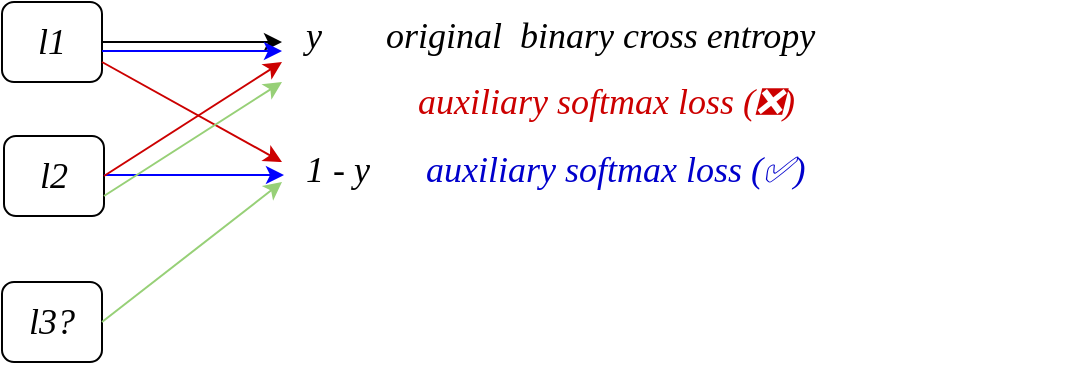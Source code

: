 <mxfile version="22.1.21" type="github">
  <diagram name="第 1 页" id="kyXWMlykcikelZ40TG3e">
    <mxGraphModel dx="1026" dy="685" grid="1" gridSize="10" guides="1" tooltips="1" connect="1" arrows="1" fold="1" page="1" pageScale="1" pageWidth="827" pageHeight="1169" math="0" shadow="0">
      <root>
        <mxCell id="0" />
        <mxCell id="1" parent="0" />
        <mxCell id="CVDlLkDqmx-SYbwejSdZ-1" value="&lt;i&gt;&lt;font style=&quot;font-size: 18px;&quot; face=&quot;Georgia&quot;&gt;l1&lt;/font&gt;&lt;/i&gt;" style="rounded=1;whiteSpace=wrap;html=1;" parent="1" vertex="1">
          <mxGeometry x="100" y="240" width="50" height="40" as="geometry" />
        </mxCell>
        <mxCell id="CVDlLkDqmx-SYbwejSdZ-2" value="" style="endArrow=classic;html=1;rounded=0;exitX=1;exitY=0.5;exitDx=0;exitDy=0;" parent="1" source="CVDlLkDqmx-SYbwejSdZ-1" edge="1">
          <mxGeometry width="50" height="50" relative="1" as="geometry">
            <mxPoint x="190" y="270" as="sourcePoint" />
            <mxPoint x="240" y="260" as="targetPoint" />
          </mxGeometry>
        </mxCell>
        <mxCell id="CVDlLkDqmx-SYbwejSdZ-3" value="&lt;div style=&quot;text-align: center;&quot;&gt;&lt;span style=&quot;background-color: initial; font-size: 18px;&quot;&gt;&lt;font face=&quot;Georgia&quot;&gt;&lt;i&gt;y&lt;/i&gt;&lt;/font&gt;&lt;/span&gt;&lt;/div&gt;" style="text;whiteSpace=wrap;html=1;" parent="1" vertex="1">
          <mxGeometry x="250" y="240" width="50" height="50" as="geometry" />
        </mxCell>
        <mxCell id="CVDlLkDqmx-SYbwejSdZ-4" value="&lt;div style=&quot;text-align: center;&quot;&gt;&lt;span style=&quot;background-color: initial; font-size: 18px;&quot;&gt;&lt;font face=&quot;Georgia&quot;&gt;&lt;i&gt;original&amp;nbsp; binary cross entropy&lt;/i&gt;&lt;/font&gt;&lt;/span&gt;&lt;/div&gt;" style="text;whiteSpace=wrap;html=1;" parent="1" vertex="1">
          <mxGeometry x="290" y="240" width="330" height="50" as="geometry" />
        </mxCell>
        <mxCell id="CVDlLkDqmx-SYbwejSdZ-5" value="&lt;i&gt;&lt;font style=&quot;font-size: 18px;&quot; face=&quot;Georgia&quot;&gt;l2&lt;/font&gt;&lt;/i&gt;" style="rounded=1;whiteSpace=wrap;html=1;" parent="1" vertex="1">
          <mxGeometry x="101" y="307" width="50" height="40" as="geometry" />
        </mxCell>
        <mxCell id="CVDlLkDqmx-SYbwejSdZ-6" value="" style="endArrow=classic;html=1;rounded=0;exitX=1;exitY=0.5;exitDx=0;exitDy=0;strokeColor=#0000FF;" parent="1" edge="1">
          <mxGeometry width="50" height="50" relative="1" as="geometry">
            <mxPoint x="151" y="326.5" as="sourcePoint" />
            <mxPoint x="241" y="326.5" as="targetPoint" />
          </mxGeometry>
        </mxCell>
        <mxCell id="CVDlLkDqmx-SYbwejSdZ-7" value="&lt;div style=&quot;text-align: center;&quot;&gt;&lt;font face=&quot;Georgia&quot;&gt;&lt;span style=&quot;font-size: 18px;&quot;&gt;&lt;i&gt;1 - y&lt;/i&gt;&lt;/span&gt;&lt;/font&gt;&lt;/div&gt;" style="text;whiteSpace=wrap;html=1;" parent="1" vertex="1">
          <mxGeometry x="250" y="307" width="50" height="50" as="geometry" />
        </mxCell>
        <mxCell id="CVDlLkDqmx-SYbwejSdZ-8" value="" style="endArrow=classic;html=1;rounded=0;exitX=1;exitY=0.5;exitDx=0;exitDy=0;strokeColor=#0000FF;" parent="1" edge="1">
          <mxGeometry width="50" height="50" relative="1" as="geometry">
            <mxPoint x="150" y="264.5" as="sourcePoint" />
            <mxPoint x="240" y="264.5" as="targetPoint" />
          </mxGeometry>
        </mxCell>
        <mxCell id="CVDlLkDqmx-SYbwejSdZ-9" value="&lt;font color=&quot;#0000cc&quot; face=&quot;Georgia&quot;&gt;&lt;span style=&quot;font-size: 18px;&quot;&gt;&lt;i&gt;auxiliary softmax loss (✅)&lt;/i&gt;&lt;/span&gt;&lt;/font&gt;" style="text;whiteSpace=wrap;html=1;" parent="1" vertex="1">
          <mxGeometry x="310" y="307" width="330" height="50" as="geometry" />
        </mxCell>
        <mxCell id="CVDlLkDqmx-SYbwejSdZ-10" value="" style="endArrow=classic;html=1;rounded=0;exitX=1;exitY=0.5;exitDx=0;exitDy=0;strokeColor=#CC0000;" parent="1" source="CVDlLkDqmx-SYbwejSdZ-5" edge="1">
          <mxGeometry width="50" height="50" relative="1" as="geometry">
            <mxPoint x="160" y="320" as="sourcePoint" />
            <mxPoint x="240" y="270" as="targetPoint" />
          </mxGeometry>
        </mxCell>
        <mxCell id="CVDlLkDqmx-SYbwejSdZ-11" value="" style="endArrow=classic;html=1;rounded=0;exitX=1;exitY=0.75;exitDx=0;exitDy=0;strokeColor=#CC0000;" parent="1" source="CVDlLkDqmx-SYbwejSdZ-1" edge="1">
          <mxGeometry width="50" height="50" relative="1" as="geometry">
            <mxPoint x="161" y="337" as="sourcePoint" />
            <mxPoint x="240" y="320" as="targetPoint" />
          </mxGeometry>
        </mxCell>
        <mxCell id="CVDlLkDqmx-SYbwejSdZ-12" value="&lt;font color=&quot;#cc0000&quot; face=&quot;Georgia&quot;&gt;&lt;span style=&quot;font-size: 18px;&quot;&gt;&lt;i style=&quot;&quot;&gt;auxiliary softmax loss (❎)&lt;/i&gt;&lt;/span&gt;&lt;/font&gt;" style="text;whiteSpace=wrap;html=1;" parent="1" vertex="1">
          <mxGeometry x="306" y="273" width="330" height="50" as="geometry" />
        </mxCell>
        <mxCell id="CVDlLkDqmx-SYbwejSdZ-13" value="&lt;i&gt;&lt;font style=&quot;font-size: 18px;&quot; face=&quot;Georgia&quot;&gt;l3?&lt;/font&gt;&lt;/i&gt;" style="rounded=1;whiteSpace=wrap;html=1;" parent="1" vertex="1">
          <mxGeometry x="100" y="380" width="50" height="40" as="geometry" />
        </mxCell>
        <mxCell id="CVDlLkDqmx-SYbwejSdZ-14" value="" style="endArrow=classic;html=1;rounded=0;exitX=1;exitY=0.5;exitDx=0;exitDy=0;strokeColor=#97D077;" parent="1" edge="1">
          <mxGeometry width="50" height="50" relative="1" as="geometry">
            <mxPoint x="151" y="337" as="sourcePoint" />
            <mxPoint x="240" y="280" as="targetPoint" />
          </mxGeometry>
        </mxCell>
        <mxCell id="CVDlLkDqmx-SYbwejSdZ-15" value="" style="endArrow=classic;html=1;rounded=0;exitX=1;exitY=0.5;exitDx=0;exitDy=0;strokeColor=#97D077;" parent="1" source="CVDlLkDqmx-SYbwejSdZ-13" edge="1">
          <mxGeometry width="50" height="50" relative="1" as="geometry">
            <mxPoint x="161" y="347" as="sourcePoint" />
            <mxPoint x="240" y="330" as="targetPoint" />
          </mxGeometry>
        </mxCell>
      </root>
    </mxGraphModel>
  </diagram>
</mxfile>
